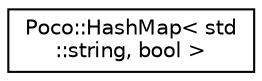 digraph "Graphical Class Hierarchy"
{
 // LATEX_PDF_SIZE
  edge [fontname="Helvetica",fontsize="10",labelfontname="Helvetica",labelfontsize="10"];
  node [fontname="Helvetica",fontsize="10",shape=record];
  rankdir="LR";
  Node0 [label="Poco::HashMap\< std\l::string, bool \>",height=0.2,width=0.4,color="black", fillcolor="white", style="filled",URL="$classPoco_1_1HashMap.html",tooltip=" "];
}
